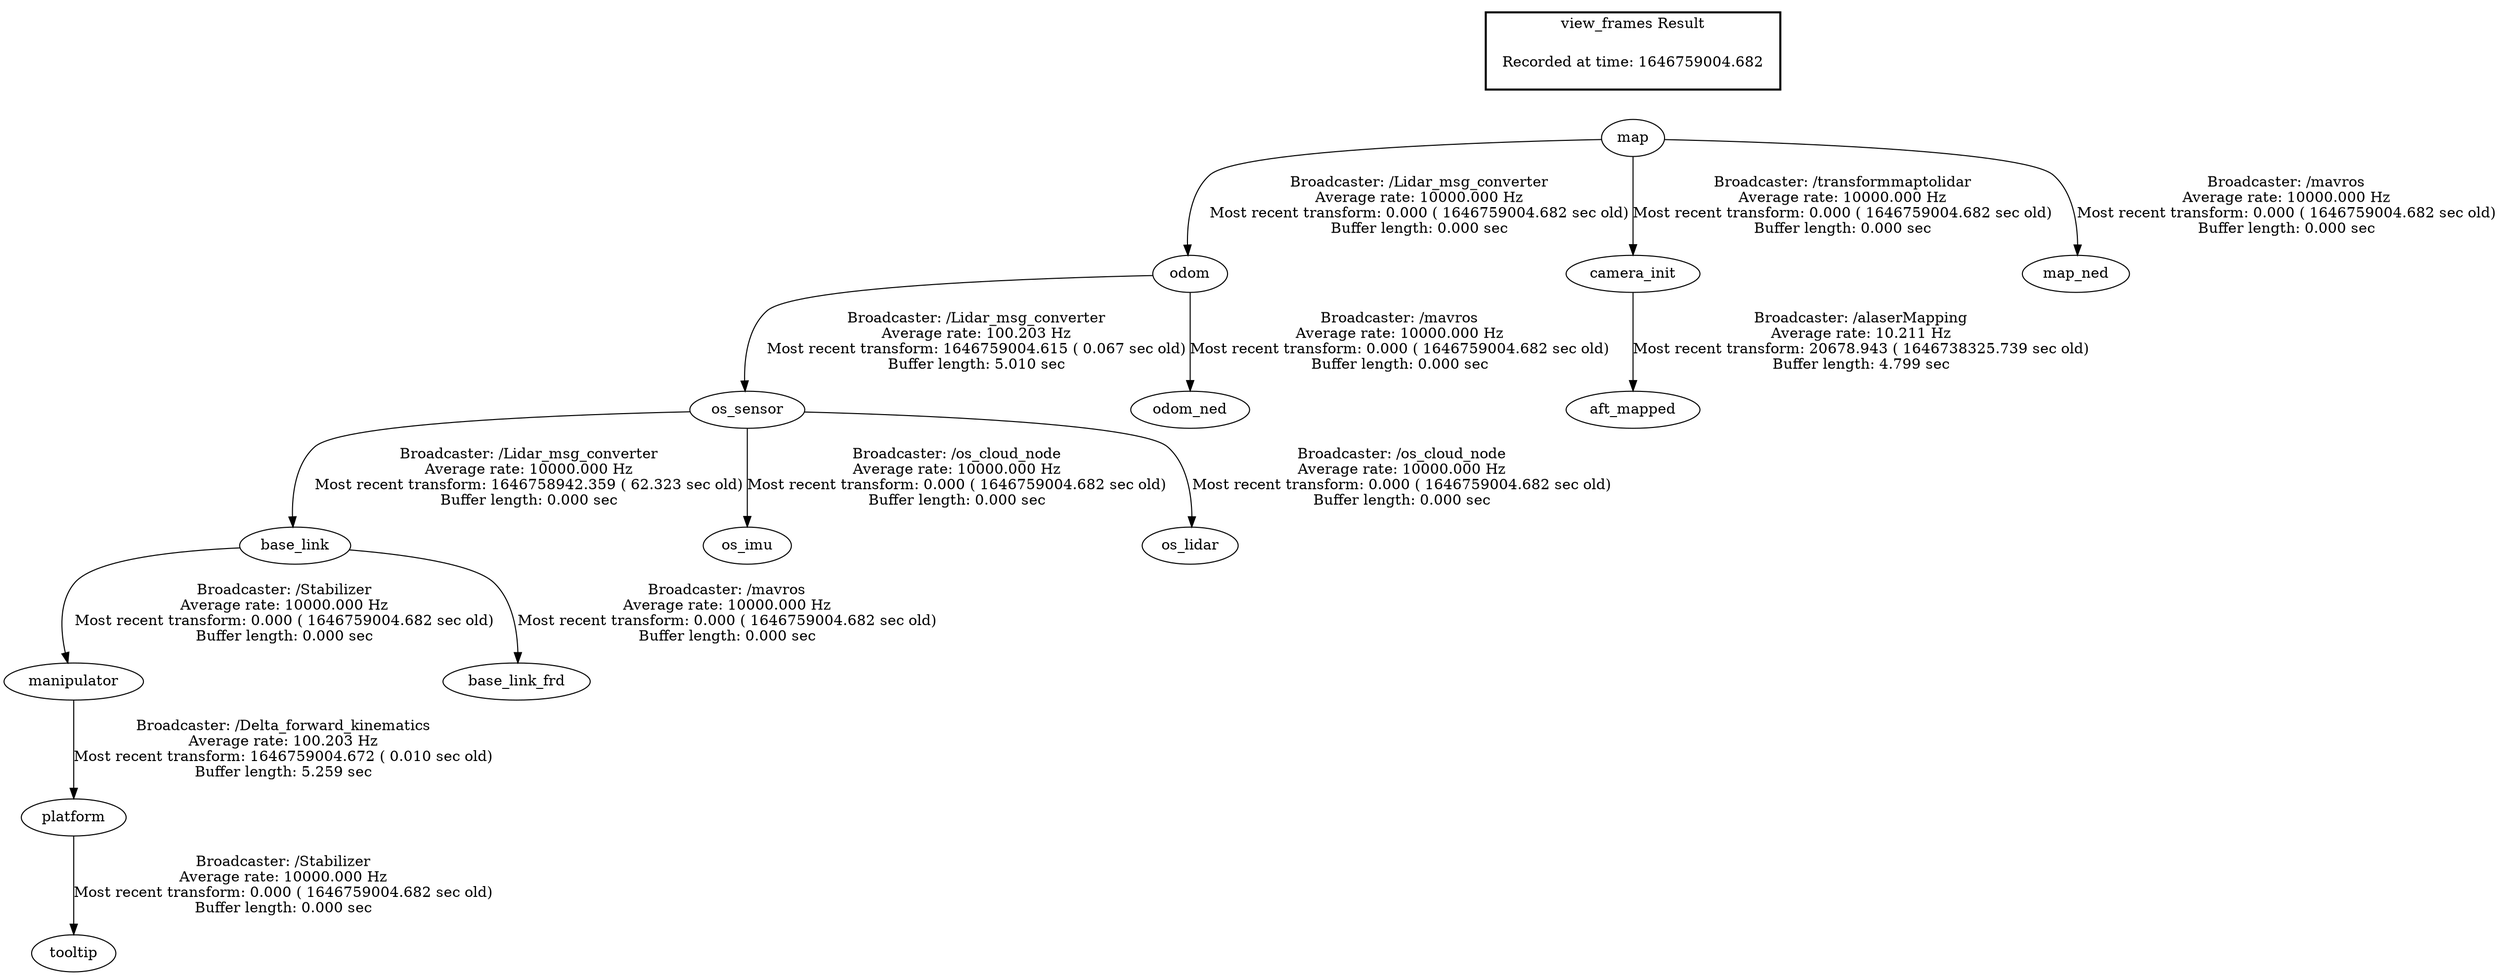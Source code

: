 digraph G {
"manipulator" -> "platform"[label="Broadcaster: /Delta_forward_kinematics\nAverage rate: 100.203 Hz\nMost recent transform: 1646759004.672 ( 0.010 sec old)\nBuffer length: 5.259 sec\n"];
"base_link" -> "manipulator"[label="Broadcaster: /Stabilizer\nAverage rate: 10000.000 Hz\nMost recent transform: 0.000 ( 1646759004.682 sec old)\nBuffer length: 0.000 sec\n"];
"os_sensor" -> "base_link"[label="Broadcaster: /Lidar_msg_converter\nAverage rate: 10000.000 Hz\nMost recent transform: 1646758942.359 ( 62.323 sec old)\nBuffer length: 0.000 sec\n"];
"map" -> "odom"[label="Broadcaster: /Lidar_msg_converter\nAverage rate: 10000.000 Hz\nMost recent transform: 0.000 ( 1646759004.682 sec old)\nBuffer length: 0.000 sec\n"];
"camera_init" -> "aft_mapped"[label="Broadcaster: /alaserMapping\nAverage rate: 10.211 Hz\nMost recent transform: 20678.943 ( 1646738325.739 sec old)\nBuffer length: 4.799 sec\n"];
"map" -> "camera_init"[label="Broadcaster: /transformmaptolidar\nAverage rate: 10000.000 Hz\nMost recent transform: 0.000 ( 1646759004.682 sec old)\nBuffer length: 0.000 sec\n"];
"odom" -> "os_sensor"[label="Broadcaster: /Lidar_msg_converter\nAverage rate: 100.203 Hz\nMost recent transform: 1646759004.615 ( 0.067 sec old)\nBuffer length: 5.010 sec\n"];
"os_sensor" -> "os_imu"[label="Broadcaster: /os_cloud_node\nAverage rate: 10000.000 Hz\nMost recent transform: 0.000 ( 1646759004.682 sec old)\nBuffer length: 0.000 sec\n"];
"os_sensor" -> "os_lidar"[label="Broadcaster: /os_cloud_node\nAverage rate: 10000.000 Hz\nMost recent transform: 0.000 ( 1646759004.682 sec old)\nBuffer length: 0.000 sec\n"];
"map" -> "map_ned"[label="Broadcaster: /mavros\nAverage rate: 10000.000 Hz\nMost recent transform: 0.000 ( 1646759004.682 sec old)\nBuffer length: 0.000 sec\n"];
"odom" -> "odom_ned"[label="Broadcaster: /mavros\nAverage rate: 10000.000 Hz\nMost recent transform: 0.000 ( 1646759004.682 sec old)\nBuffer length: 0.000 sec\n"];
"base_link" -> "base_link_frd"[label="Broadcaster: /mavros\nAverage rate: 10000.000 Hz\nMost recent transform: 0.000 ( 1646759004.682 sec old)\nBuffer length: 0.000 sec\n"];
"platform" -> "tooltip"[label="Broadcaster: /Stabilizer\nAverage rate: 10000.000 Hz\nMost recent transform: 0.000 ( 1646759004.682 sec old)\nBuffer length: 0.000 sec\n"];
edge [style=invis];
 subgraph cluster_legend { style=bold; color=black; label ="view_frames Result";
"Recorded at time: 1646759004.682"[ shape=plaintext ] ;
 }->"map";
}